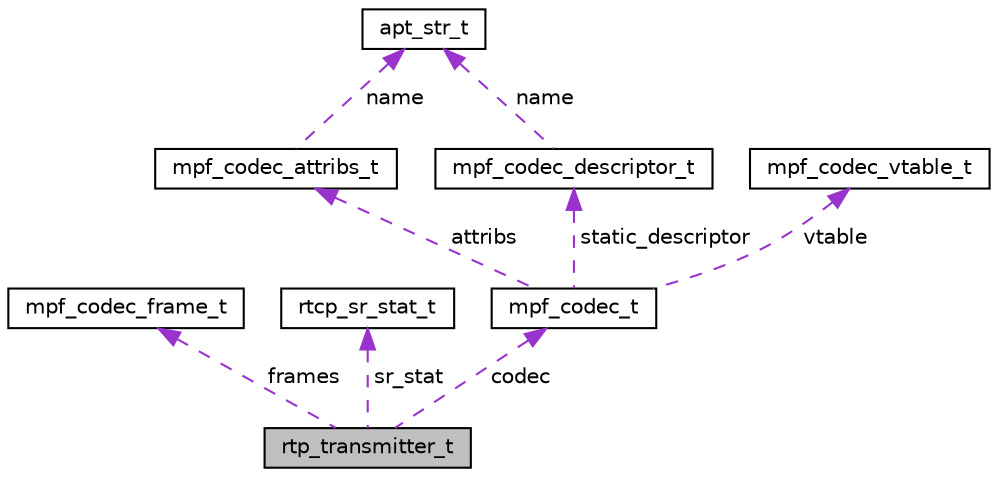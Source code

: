 digraph "rtp_transmitter_t"
{
  edge [fontname="Helvetica",fontsize="10",labelfontname="Helvetica",labelfontsize="10"];
  node [fontname="Helvetica",fontsize="10",shape=record];
  Node1 [label="rtp_transmitter_t",height=0.2,width=0.4,color="black", fillcolor="grey75", style="filled", fontcolor="black"];
  Node2 -> Node1 [dir="back",color="darkorchid3",fontsize="10",style="dashed",label=" frames" ,fontname="Helvetica"];
  Node2 [label="mpf_codec_frame_t",height=0.2,width=0.4,color="black", fillcolor="white", style="filled",URL="$structmpf__codec__frame__t.html"];
  Node3 -> Node1 [dir="back",color="darkorchid3",fontsize="10",style="dashed",label=" sr_stat" ,fontname="Helvetica"];
  Node3 [label="rtcp_sr_stat_t",height=0.2,width=0.4,color="black", fillcolor="white", style="filled",URL="$structrtcp__sr__stat__t.html"];
  Node4 -> Node1 [dir="back",color="darkorchid3",fontsize="10",style="dashed",label=" codec" ,fontname="Helvetica"];
  Node4 [label="mpf_codec_t",height=0.2,width=0.4,color="black", fillcolor="white", style="filled",URL="$structmpf__codec__t.html"];
  Node5 -> Node4 [dir="back",color="darkorchid3",fontsize="10",style="dashed",label=" attribs" ,fontname="Helvetica"];
  Node5 [label="mpf_codec_attribs_t",height=0.2,width=0.4,color="black", fillcolor="white", style="filled",URL="$structmpf__codec__attribs__t.html"];
  Node6 -> Node5 [dir="back",color="darkorchid3",fontsize="10",style="dashed",label=" name" ,fontname="Helvetica"];
  Node6 [label="apt_str_t",height=0.2,width=0.4,color="black", fillcolor="white", style="filled",URL="$structapt__str__t.html"];
  Node7 -> Node4 [dir="back",color="darkorchid3",fontsize="10",style="dashed",label=" static_descriptor" ,fontname="Helvetica"];
  Node7 [label="mpf_codec_descriptor_t",height=0.2,width=0.4,color="black", fillcolor="white", style="filled",URL="$structmpf__codec__descriptor__t.html"];
  Node6 -> Node7 [dir="back",color="darkorchid3",fontsize="10",style="dashed",label=" name" ,fontname="Helvetica"];
  Node8 -> Node4 [dir="back",color="darkorchid3",fontsize="10",style="dashed",label=" vtable" ,fontname="Helvetica"];
  Node8 [label="mpf_codec_vtable_t",height=0.2,width=0.4,color="black", fillcolor="white", style="filled",URL="$structmpf__codec__vtable__t.html"];
}
